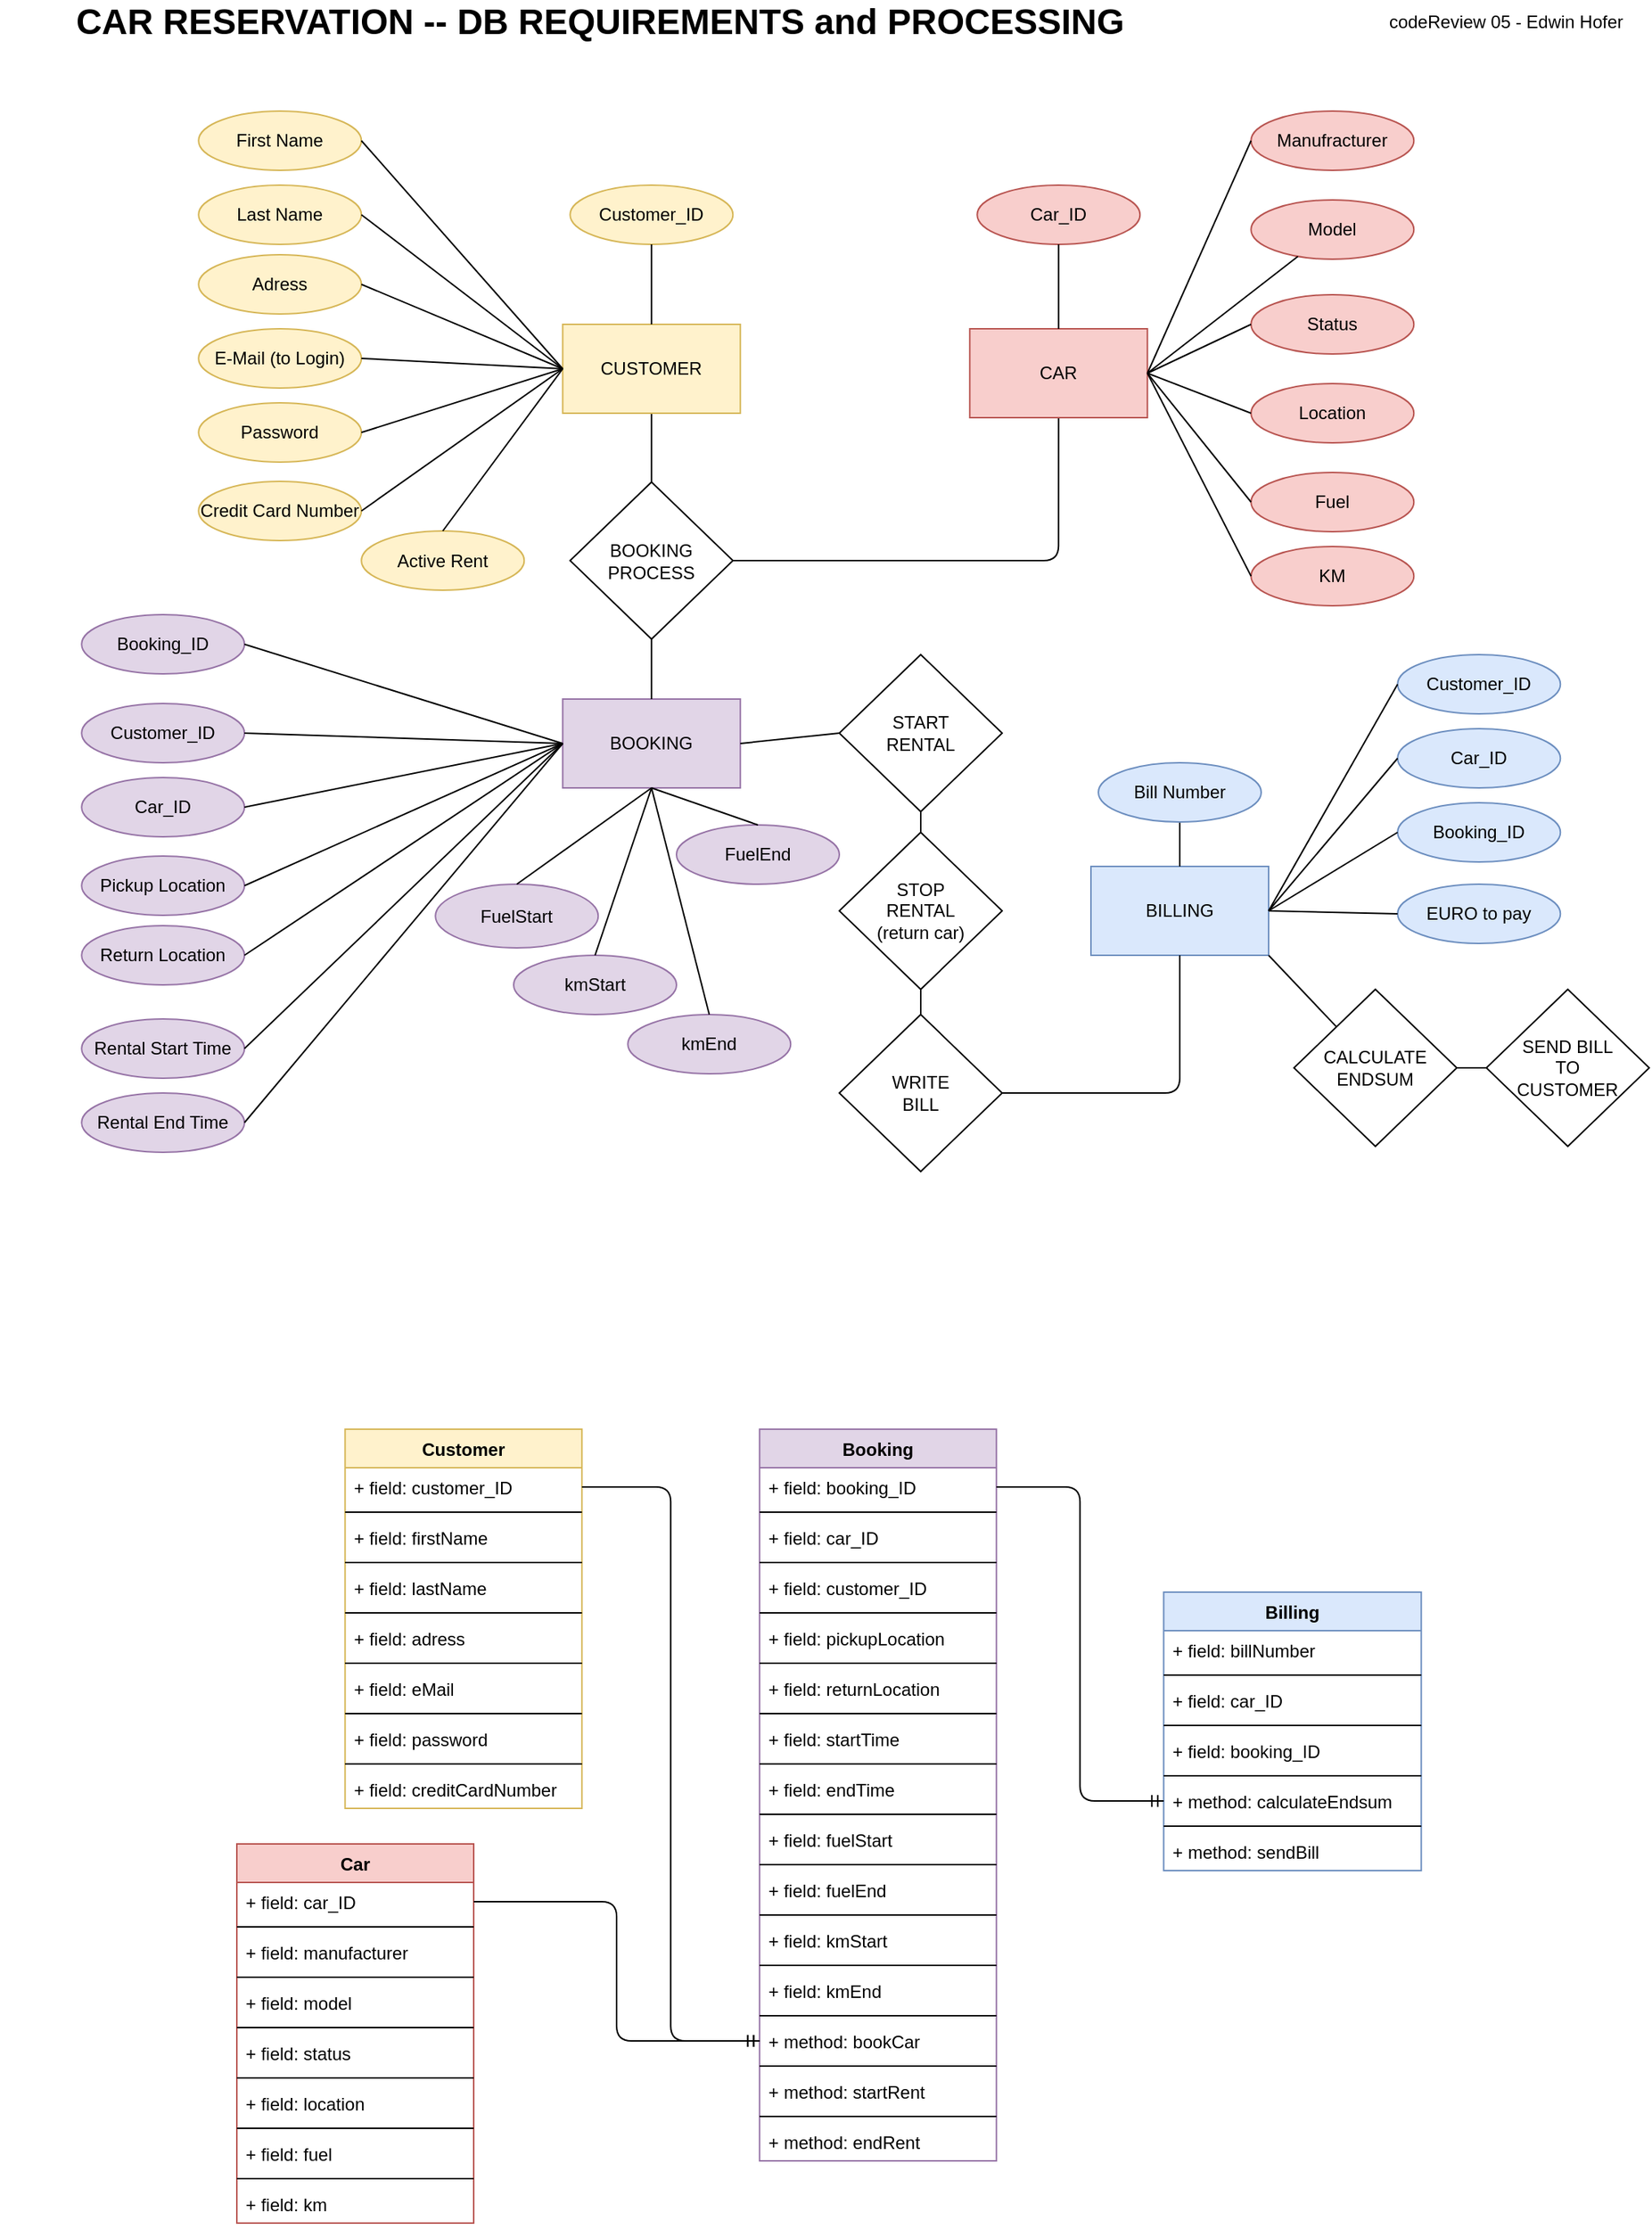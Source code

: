 <mxfile version="12.4.3" type="device" pages="1"><diagram id="C9Jj2U990J1LBmy5m3oC" name="Page-1"><mxGraphModel dx="1689" dy="1087" grid="1" gridSize="10" guides="1" tooltips="1" connect="1" arrows="1" fold="1" page="1" pageScale="1" pageWidth="1169" pageHeight="827" math="0" shadow="0"><root><mxCell id="0"/><mxCell id="1" parent="0"/><mxCell id="04GMqNH2Sz7fQU7hwFf--111" style="edgeStyle=orthogonalEdgeStyle;rounded=1;orthogonalLoop=1;jettySize=auto;html=1;exitX=0.5;exitY=1;exitDx=0;exitDy=0;entryX=0.5;entryY=0;entryDx=0;entryDy=0;endArrow=none;endFill=0;strokeColor=#000000;" edge="1" parent="1" source="04GMqNH2Sz7fQU7hwFf--1" target="04GMqNH2Sz7fQU7hwFf--109"><mxGeometry relative="1" as="geometry"/></mxCell><mxCell id="04GMqNH2Sz7fQU7hwFf--1" value="&lt;div&gt;CUSTOMER&lt;/div&gt;" style="rounded=0;whiteSpace=wrap;html=1;fillColor=#fff2cc;strokeColor=#d6b656;" vertex="1" parent="1"><mxGeometry x="380.14" y="244" width="120" height="60" as="geometry"/></mxCell><mxCell id="04GMqNH2Sz7fQU7hwFf--112" style="edgeStyle=orthogonalEdgeStyle;rounded=1;orthogonalLoop=1;jettySize=auto;html=1;exitX=0.5;exitY=1;exitDx=0;exitDy=0;entryX=1;entryY=0.5;entryDx=0;entryDy=0;endArrow=none;endFill=0;strokeColor=#000000;" edge="1" parent="1" source="04GMqNH2Sz7fQU7hwFf--2" target="04GMqNH2Sz7fQU7hwFf--109"><mxGeometry relative="1" as="geometry"/></mxCell><mxCell id="04GMqNH2Sz7fQU7hwFf--2" value="&lt;div&gt;CAR&lt;/div&gt;" style="rounded=0;whiteSpace=wrap;html=1;fillColor=#f8cecc;strokeColor=#b85450;" vertex="1" parent="1"><mxGeometry x="655.14" y="247" width="120" height="60" as="geometry"/></mxCell><mxCell id="04GMqNH2Sz7fQU7hwFf--3" value="Model" style="ellipse;whiteSpace=wrap;html=1;fillColor=#f8cecc;strokeColor=#b85450;" vertex="1" parent="1"><mxGeometry x="845.14" y="160" width="110" height="40" as="geometry"/></mxCell><mxCell id="04GMqNH2Sz7fQU7hwFf--7" value="" style="endArrow=none;html=1;strokeColor=#000000;exitX=1;exitY=0.5;exitDx=0;exitDy=0;" edge="1" parent="1" source="04GMqNH2Sz7fQU7hwFf--2" target="04GMqNH2Sz7fQU7hwFf--3"><mxGeometry width="50" height="50" relative="1" as="geometry"><mxPoint x="785.14" y="207" as="sourcePoint"/><mxPoint x="835.14" y="157" as="targetPoint"/></mxGeometry></mxCell><mxCell id="04GMqNH2Sz7fQU7hwFf--8" value="&lt;div&gt;Location&lt;/div&gt;" style="ellipse;whiteSpace=wrap;html=1;fillColor=#f8cecc;strokeColor=#b85450;" vertex="1" parent="1"><mxGeometry x="845.14" y="284" width="110" height="40" as="geometry"/></mxCell><mxCell id="04GMqNH2Sz7fQU7hwFf--9" value="&lt;div&gt;Manufracturer&lt;/div&gt;" style="ellipse;whiteSpace=wrap;html=1;fillColor=#f8cecc;strokeColor=#b85450;" vertex="1" parent="1"><mxGeometry x="845.14" y="100" width="110" height="40" as="geometry"/></mxCell><mxCell id="04GMqNH2Sz7fQU7hwFf--10" value="&lt;div&gt;Car_ID&lt;/div&gt;" style="ellipse;whiteSpace=wrap;html=1;fillColor=#f8cecc;strokeColor=#b85450;" vertex="1" parent="1"><mxGeometry x="660.14" y="150" width="110" height="40" as="geometry"/></mxCell><mxCell id="04GMqNH2Sz7fQU7hwFf--11" value="Status" style="ellipse;whiteSpace=wrap;html=1;fillColor=#f8cecc;strokeColor=#b85450;" vertex="1" parent="1"><mxGeometry x="845.14" y="224" width="110" height="40" as="geometry"/></mxCell><mxCell id="04GMqNH2Sz7fQU7hwFf--12" value="" style="endArrow=none;html=1;strokeColor=#000000;entryX=0.5;entryY=1;entryDx=0;entryDy=0;exitX=0.5;exitY=0;exitDx=0;exitDy=0;" edge="1" parent="1" source="04GMqNH2Sz7fQU7hwFf--2" target="04GMqNH2Sz7fQU7hwFf--10"><mxGeometry width="50" height="50" relative="1" as="geometry"><mxPoint x="705.14" y="247" as="sourcePoint"/><mxPoint x="755.14" y="197" as="targetPoint"/></mxGeometry></mxCell><mxCell id="04GMqNH2Sz7fQU7hwFf--14" value="" style="endArrow=none;html=1;strokeColor=#000000;entryX=0;entryY=0.5;entryDx=0;entryDy=0;exitX=1;exitY=0.5;exitDx=0;exitDy=0;" edge="1" parent="1" source="04GMqNH2Sz7fQU7hwFf--2" target="04GMqNH2Sz7fQU7hwFf--9"><mxGeometry width="50" height="50" relative="1" as="geometry"><mxPoint x="765.14" y="237" as="sourcePoint"/><mxPoint x="815.14" y="187" as="targetPoint"/></mxGeometry></mxCell><mxCell id="04GMqNH2Sz7fQU7hwFf--15" value="" style="endArrow=none;html=1;strokeColor=#000000;entryX=0;entryY=0.5;entryDx=0;entryDy=0;exitX=1;exitY=0.5;exitDx=0;exitDy=0;" edge="1" parent="1" source="04GMqNH2Sz7fQU7hwFf--2" target="04GMqNH2Sz7fQU7hwFf--11"><mxGeometry width="50" height="50" relative="1" as="geometry"><mxPoint x="745.14" y="417" as="sourcePoint"/><mxPoint x="795.14" y="367" as="targetPoint"/></mxGeometry></mxCell><mxCell id="04GMqNH2Sz7fQU7hwFf--16" value="" style="endArrow=none;html=1;strokeColor=#000000;entryX=0;entryY=0.5;entryDx=0;entryDy=0;exitX=1;exitY=0.5;exitDx=0;exitDy=0;" edge="1" parent="1" source="04GMqNH2Sz7fQU7hwFf--2" target="04GMqNH2Sz7fQU7hwFf--8"><mxGeometry width="50" height="50" relative="1" as="geometry"><mxPoint x="785.14" y="437" as="sourcePoint"/><mxPoint x="835.14" y="387" as="targetPoint"/></mxGeometry></mxCell><mxCell id="04GMqNH2Sz7fQU7hwFf--17" value="&lt;div&gt;Customer_ID&lt;/div&gt;" style="ellipse;whiteSpace=wrap;html=1;fillColor=#fff2cc;strokeColor=#d6b656;" vertex="1" parent="1"><mxGeometry x="385.14" y="150" width="110" height="40" as="geometry"/></mxCell><mxCell id="04GMqNH2Sz7fQU7hwFf--18" value="" style="endArrow=none;html=1;strokeColor=#000000;entryX=0.5;entryY=1;entryDx=0;entryDy=0;exitX=0.5;exitY=0;exitDx=0;exitDy=0;" edge="1" parent="1" source="04GMqNH2Sz7fQU7hwFf--1" target="04GMqNH2Sz7fQU7hwFf--17"><mxGeometry width="50" height="50" relative="1" as="geometry"><mxPoint x="265.14" y="220" as="sourcePoint"/><mxPoint x="315.14" y="170" as="targetPoint"/></mxGeometry></mxCell><mxCell id="04GMqNH2Sz7fQU7hwFf--19" value="&lt;div&gt;BOOKING&lt;/div&gt;" style="rounded=0;whiteSpace=wrap;html=1;fillColor=#e1d5e7;strokeColor=#9673a6;" vertex="1" parent="1"><mxGeometry x="380.14" y="497" width="120" height="60" as="geometry"/></mxCell><mxCell id="04GMqNH2Sz7fQU7hwFf--21" value="&lt;div&gt;BILLING&lt;/div&gt;" style="rounded=0;whiteSpace=wrap;html=1;fillColor=#dae8fc;strokeColor=#6c8ebf;" vertex="1" parent="1"><mxGeometry x="737" y="610" width="120" height="60" as="geometry"/></mxCell><mxCell id="04GMqNH2Sz7fQU7hwFf--22" value="&lt;div&gt;Booking_ID&lt;/div&gt;" style="ellipse;whiteSpace=wrap;html=1;fillColor=#e1d5e7;strokeColor=#9673a6;" vertex="1" parent="1"><mxGeometry x="55.14" y="440" width="110" height="40" as="geometry"/></mxCell><mxCell id="04GMqNH2Sz7fQU7hwFf--25" style="edgeStyle=orthogonalEdgeStyle;rounded=1;orthogonalLoop=1;jettySize=auto;html=1;exitX=0.5;exitY=1;exitDx=0;exitDy=0;entryX=0.5;entryY=0;entryDx=0;entryDy=0;endArrow=none;endFill=0;strokeColor=#000000;" edge="1" parent="1" source="04GMqNH2Sz7fQU7hwFf--24" target="04GMqNH2Sz7fQU7hwFf--21"><mxGeometry relative="1" as="geometry"/></mxCell><mxCell id="04GMqNH2Sz7fQU7hwFf--24" value="&lt;div&gt;Bill Number&lt;br&gt;&lt;/div&gt;" style="ellipse;whiteSpace=wrap;html=1;fillColor=#dae8fc;strokeColor=#6c8ebf;" vertex="1" parent="1"><mxGeometry x="742" y="540" width="110" height="40" as="geometry"/></mxCell><mxCell id="04GMqNH2Sz7fQU7hwFf--26" value="Last Name" style="ellipse;whiteSpace=wrap;html=1;fillColor=#fff2cc;strokeColor=#d6b656;" vertex="1" parent="1"><mxGeometry x="134.14" y="150" width="110" height="40" as="geometry"/></mxCell><mxCell id="04GMqNH2Sz7fQU7hwFf--27" value="&lt;div&gt;First Name&lt;/div&gt;" style="ellipse;whiteSpace=wrap;html=1;fillColor=#fff2cc;strokeColor=#d6b656;" vertex="1" parent="1"><mxGeometry x="134.14" y="100" width="110" height="40" as="geometry"/></mxCell><mxCell id="04GMqNH2Sz7fQU7hwFf--28" value="&lt;div&gt;Adress&lt;/div&gt;" style="ellipse;whiteSpace=wrap;html=1;fillColor=#fff2cc;strokeColor=#d6b656;" vertex="1" parent="1"><mxGeometry x="134.14" y="197" width="110" height="40" as="geometry"/></mxCell><mxCell id="04GMqNH2Sz7fQU7hwFf--30" value="Credit Card Number" style="ellipse;whiteSpace=wrap;html=1;fillColor=#fff2cc;strokeColor=#d6b656;" vertex="1" parent="1"><mxGeometry x="134.14" y="350" width="110" height="40" as="geometry"/></mxCell><mxCell id="04GMqNH2Sz7fQU7hwFf--31" value="&lt;div&gt;E-Mail (to Login)&lt;/div&gt;" style="ellipse;whiteSpace=wrap;html=1;fillColor=#fff2cc;strokeColor=#d6b656;" vertex="1" parent="1"><mxGeometry x="134.14" y="247" width="110" height="40" as="geometry"/></mxCell><mxCell id="04GMqNH2Sz7fQU7hwFf--32" value="Password" style="ellipse;whiteSpace=wrap;html=1;fillColor=#fff2cc;strokeColor=#d6b656;" vertex="1" parent="1"><mxGeometry x="134.14" y="297" width="110" height="40" as="geometry"/></mxCell><mxCell id="04GMqNH2Sz7fQU7hwFf--33" value="Customer_ID" style="ellipse;whiteSpace=wrap;html=1;fillColor=#e1d5e7;strokeColor=#9673a6;" vertex="1" parent="1"><mxGeometry x="55.14" y="500" width="110" height="40" as="geometry"/></mxCell><mxCell id="04GMqNH2Sz7fQU7hwFf--34" value="&lt;div&gt;Return Location&lt;/div&gt;" style="ellipse;whiteSpace=wrap;html=1;fillColor=#e1d5e7;strokeColor=#9673a6;" vertex="1" parent="1"><mxGeometry x="55.14" y="650" width="110" height="40" as="geometry"/></mxCell><mxCell id="04GMqNH2Sz7fQU7hwFf--38" value="" style="endArrow=none;html=1;strokeColor=#000000;entryX=1;entryY=0.5;entryDx=0;entryDy=0;exitX=0;exitY=0.5;exitDx=0;exitDy=0;" edge="1" parent="1" source="04GMqNH2Sz7fQU7hwFf--1" target="04GMqNH2Sz7fQU7hwFf--27"><mxGeometry width="50" height="50" relative="1" as="geometry"><mxPoint x="285.14" y="200" as="sourcePoint"/><mxPoint x="335.14" y="150" as="targetPoint"/></mxGeometry></mxCell><mxCell id="04GMqNH2Sz7fQU7hwFf--39" value="" style="endArrow=none;html=1;strokeColor=#000000;entryX=1;entryY=0.5;entryDx=0;entryDy=0;exitX=0;exitY=0.5;exitDx=0;exitDy=0;" edge="1" parent="1" source="04GMqNH2Sz7fQU7hwFf--1" target="04GMqNH2Sz7fQU7hwFf--26"><mxGeometry width="50" height="50" relative="1" as="geometry"><mxPoint x="395.14" y="348" as="sourcePoint"/><mxPoint x="295.14" y="244" as="targetPoint"/></mxGeometry></mxCell><mxCell id="04GMqNH2Sz7fQU7hwFf--40" value="" style="endArrow=none;html=1;strokeColor=#000000;entryX=0;entryY=0.5;entryDx=0;entryDy=0;exitX=1;exitY=0.5;exitDx=0;exitDy=0;" edge="1" parent="1" source="04GMqNH2Sz7fQU7hwFf--28" target="04GMqNH2Sz7fQU7hwFf--1"><mxGeometry width="50" height="50" relative="1" as="geometry"><mxPoint x="345.14" y="370" as="sourcePoint"/><mxPoint x="395.14" y="320" as="targetPoint"/></mxGeometry></mxCell><mxCell id="04GMqNH2Sz7fQU7hwFf--41" value="" style="endArrow=none;html=1;strokeColor=#000000;entryX=0;entryY=0.5;entryDx=0;entryDy=0;exitX=1;exitY=0.5;exitDx=0;exitDy=0;" edge="1" parent="1" source="04GMqNH2Sz7fQU7hwFf--31" target="04GMqNH2Sz7fQU7hwFf--1"><mxGeometry width="50" height="50" relative="1" as="geometry"><mxPoint x="165.14" y="580" as="sourcePoint"/><mxPoint x="215.14" y="530" as="targetPoint"/></mxGeometry></mxCell><mxCell id="04GMqNH2Sz7fQU7hwFf--42" value="" style="endArrow=none;html=1;strokeColor=#000000;exitX=1;exitY=0.5;exitDx=0;exitDy=0;entryX=0;entryY=0.5;entryDx=0;entryDy=0;" edge="1" parent="1" source="04GMqNH2Sz7fQU7hwFf--32" target="04GMqNH2Sz7fQU7hwFf--1"><mxGeometry width="50" height="50" relative="1" as="geometry"><mxPoint x="315.14" y="440" as="sourcePoint"/><mxPoint x="375.14" y="230" as="targetPoint"/></mxGeometry></mxCell><mxCell id="04GMqNH2Sz7fQU7hwFf--43" value="" style="endArrow=none;html=1;strokeColor=#000000;entryX=0;entryY=0.5;entryDx=0;entryDy=0;exitX=1;exitY=0.5;exitDx=0;exitDy=0;" edge="1" parent="1" source="04GMqNH2Sz7fQU7hwFf--30" target="04GMqNH2Sz7fQU7hwFf--1"><mxGeometry width="50" height="50" relative="1" as="geometry"><mxPoint x="325.14" y="400" as="sourcePoint"/><mxPoint x="375.14" y="350" as="targetPoint"/></mxGeometry></mxCell><mxCell id="04GMqNH2Sz7fQU7hwFf--45" value="Car_ID" style="ellipse;whiteSpace=wrap;html=1;fillColor=#e1d5e7;strokeColor=#9673a6;" vertex="1" parent="1"><mxGeometry x="55.14" y="550" width="110" height="40" as="geometry"/></mxCell><mxCell id="04GMqNH2Sz7fQU7hwFf--46" value="&lt;div&gt;Pickup Location&lt;/div&gt;" style="ellipse;whiteSpace=wrap;html=1;fillColor=#e1d5e7;strokeColor=#9673a6;" vertex="1" parent="1"><mxGeometry x="55.14" y="603" width="110" height="40" as="geometry"/></mxCell><mxCell id="04GMqNH2Sz7fQU7hwFf--47" value="Fuel" style="ellipse;whiteSpace=wrap;html=1;fillColor=#f8cecc;strokeColor=#b85450;" vertex="1" parent="1"><mxGeometry x="845.14" y="344" width="110" height="40" as="geometry"/></mxCell><mxCell id="04GMqNH2Sz7fQU7hwFf--48" value="" style="endArrow=none;html=1;strokeColor=#000000;entryX=0;entryY=0.5;entryDx=0;entryDy=0;exitX=1;exitY=0.5;exitDx=0;exitDy=0;" edge="1" parent="1" source="04GMqNH2Sz7fQU7hwFf--33" target="04GMqNH2Sz7fQU7hwFf--19"><mxGeometry width="50" height="50" relative="1" as="geometry"><mxPoint x="330.14" y="625" as="sourcePoint"/><mxPoint x="380.14" y="575" as="targetPoint"/></mxGeometry></mxCell><mxCell id="04GMqNH2Sz7fQU7hwFf--49" value="" style="endArrow=none;html=1;strokeColor=#000000;entryX=0;entryY=0.5;entryDx=0;entryDy=0;exitX=1;exitY=0.5;exitDx=0;exitDy=0;" edge="1" parent="1" source="04GMqNH2Sz7fQU7hwFf--45" target="04GMqNH2Sz7fQU7hwFf--19"><mxGeometry width="50" height="50" relative="1" as="geometry"><mxPoint x="320.14" y="765" as="sourcePoint"/><mxPoint x="370.14" y="715" as="targetPoint"/></mxGeometry></mxCell><mxCell id="04GMqNH2Sz7fQU7hwFf--50" value="" style="endArrow=none;html=1;strokeColor=#000000;entryX=0;entryY=0.5;entryDx=0;entryDy=0;exitX=1;exitY=0.5;exitDx=0;exitDy=0;" edge="1" parent="1" source="04GMqNH2Sz7fQU7hwFf--46" target="04GMqNH2Sz7fQU7hwFf--19"><mxGeometry width="50" height="50" relative="1" as="geometry"><mxPoint x="320.14" y="765" as="sourcePoint"/><mxPoint x="370.14" y="715" as="targetPoint"/></mxGeometry></mxCell><mxCell id="04GMqNH2Sz7fQU7hwFf--51" value="" style="endArrow=none;html=1;strokeColor=#000000;entryX=0;entryY=0.5;entryDx=0;entryDy=0;exitX=1;exitY=0.5;exitDx=0;exitDy=0;" edge="1" parent="1" source="04GMqNH2Sz7fQU7hwFf--34" target="04GMqNH2Sz7fQU7hwFf--19"><mxGeometry width="50" height="50" relative="1" as="geometry"><mxPoint x="320.14" y="765" as="sourcePoint"/><mxPoint x="370.14" y="715" as="targetPoint"/></mxGeometry></mxCell><mxCell id="04GMqNH2Sz7fQU7hwFf--52" value="&lt;div&gt;KM&lt;br&gt;&lt;/div&gt;" style="ellipse;whiteSpace=wrap;html=1;fillColor=#f8cecc;strokeColor=#b85450;" vertex="1" parent="1"><mxGeometry x="845.14" y="394" width="110" height="40" as="geometry"/></mxCell><mxCell id="04GMqNH2Sz7fQU7hwFf--53" value="Customer_ID" style="ellipse;whiteSpace=wrap;html=1;fillColor=#dae8fc;strokeColor=#6c8ebf;" vertex="1" parent="1"><mxGeometry x="944.14" y="467" width="110" height="40" as="geometry"/></mxCell><mxCell id="04GMqNH2Sz7fQU7hwFf--54" value="Car_ID" style="ellipse;whiteSpace=wrap;html=1;fillColor=#dae8fc;strokeColor=#6c8ebf;" vertex="1" parent="1"><mxGeometry x="944.14" y="517" width="110" height="40" as="geometry"/></mxCell><mxCell id="04GMqNH2Sz7fQU7hwFf--55" value="" style="endArrow=none;html=1;strokeColor=#000000;entryX=0;entryY=0.5;entryDx=0;entryDy=0;exitX=1;exitY=0.5;exitDx=0;exitDy=0;" edge="1" parent="1" source="04GMqNH2Sz7fQU7hwFf--2" target="04GMqNH2Sz7fQU7hwFf--47"><mxGeometry width="50" height="50" relative="1" as="geometry"><mxPoint x="785.14" y="287" as="sourcePoint"/><mxPoint x="1014.14" y="287" as="targetPoint"/></mxGeometry></mxCell><mxCell id="04GMqNH2Sz7fQU7hwFf--56" value="" style="endArrow=none;html=1;strokeColor=#000000;entryX=0;entryY=0.5;entryDx=0;entryDy=0;exitX=1;exitY=0.5;exitDx=0;exitDy=0;" edge="1" parent="1" source="04GMqNH2Sz7fQU7hwFf--2" target="04GMqNH2Sz7fQU7hwFf--52"><mxGeometry width="50" height="50" relative="1" as="geometry"><mxPoint x="785.14" y="287" as="sourcePoint"/><mxPoint x="1014.14" y="347" as="targetPoint"/></mxGeometry></mxCell><mxCell id="04GMqNH2Sz7fQU7hwFf--57" value="&lt;div&gt;Booking_ID&lt;/div&gt;" style="ellipse;whiteSpace=wrap;html=1;fillColor=#dae8fc;strokeColor=#6c8ebf;" vertex="1" parent="1"><mxGeometry x="944.14" y="567" width="110" height="40" as="geometry"/></mxCell><mxCell id="04GMqNH2Sz7fQU7hwFf--59" value="Car" style="swimlane;fontStyle=1;align=center;verticalAlign=top;childLayout=stackLayout;horizontal=1;startSize=26;horizontalStack=0;resizeParent=1;resizeParentMax=0;resizeLast=0;collapsible=1;marginBottom=0;fillColor=#f8cecc;strokeColor=#b85450;" vertex="1" parent="1"><mxGeometry x="160" y="1270" width="160" height="256" as="geometry"/></mxCell><mxCell id="04GMqNH2Sz7fQU7hwFf--145" value="+ field: car_ID" style="text;strokeColor=none;fillColor=none;align=left;verticalAlign=top;spacingLeft=4;spacingRight=4;overflow=hidden;rotatable=0;points=[[0,0.5],[1,0.5]];portConstraint=eastwest;" vertex="1" parent="04GMqNH2Sz7fQU7hwFf--59"><mxGeometry y="26" width="160" height="26" as="geometry"/></mxCell><mxCell id="04GMqNH2Sz7fQU7hwFf--146" value="" style="line;strokeWidth=1;fillColor=none;align=left;verticalAlign=middle;spacingTop=-1;spacingLeft=3;spacingRight=3;rotatable=0;labelPosition=right;points=[];portConstraint=eastwest;" vertex="1" parent="04GMqNH2Sz7fQU7hwFf--59"><mxGeometry y="52" width="160" height="8" as="geometry"/></mxCell><mxCell id="04GMqNH2Sz7fQU7hwFf--60" value="+ field: manufacturer" style="text;strokeColor=none;fillColor=none;align=left;verticalAlign=top;spacingLeft=4;spacingRight=4;overflow=hidden;rotatable=0;points=[[0,0.5],[1,0.5]];portConstraint=eastwest;" vertex="1" parent="04GMqNH2Sz7fQU7hwFf--59"><mxGeometry y="60" width="160" height="26" as="geometry"/></mxCell><mxCell id="04GMqNH2Sz7fQU7hwFf--93" value="" style="line;strokeWidth=1;fillColor=none;align=left;verticalAlign=middle;spacingTop=-1;spacingLeft=3;spacingRight=3;rotatable=0;labelPosition=right;points=[];portConstraint=eastwest;" vertex="1" parent="04GMqNH2Sz7fQU7hwFf--59"><mxGeometry y="86" width="160" height="8" as="geometry"/></mxCell><mxCell id="04GMqNH2Sz7fQU7hwFf--62" value="+ field: model" style="text;strokeColor=none;fillColor=none;align=left;verticalAlign=top;spacingLeft=4;spacingRight=4;overflow=hidden;rotatable=0;points=[[0,0.5],[1,0.5]];portConstraint=eastwest;" vertex="1" parent="04GMqNH2Sz7fQU7hwFf--59"><mxGeometry y="94" width="160" height="26" as="geometry"/></mxCell><mxCell id="04GMqNH2Sz7fQU7hwFf--94" value="" style="line;strokeWidth=1;fillColor=none;align=left;verticalAlign=middle;spacingTop=-1;spacingLeft=3;spacingRight=3;rotatable=0;labelPosition=right;points=[];portConstraint=eastwest;" vertex="1" parent="04GMqNH2Sz7fQU7hwFf--59"><mxGeometry y="120" width="160" height="8" as="geometry"/></mxCell><mxCell id="04GMqNH2Sz7fQU7hwFf--67" value="+ field: status" style="text;strokeColor=none;fillColor=none;align=left;verticalAlign=top;spacingLeft=4;spacingRight=4;overflow=hidden;rotatable=0;points=[[0,0.5],[1,0.5]];portConstraint=eastwest;" vertex="1" parent="04GMqNH2Sz7fQU7hwFf--59"><mxGeometry y="128" width="160" height="26" as="geometry"/></mxCell><mxCell id="04GMqNH2Sz7fQU7hwFf--95" value="" style="line;strokeWidth=1;fillColor=none;align=left;verticalAlign=middle;spacingTop=-1;spacingLeft=3;spacingRight=3;rotatable=0;labelPosition=right;points=[];portConstraint=eastwest;" vertex="1" parent="04GMqNH2Sz7fQU7hwFf--59"><mxGeometry y="154" width="160" height="8" as="geometry"/></mxCell><mxCell id="04GMqNH2Sz7fQU7hwFf--68" value="+ field: location" style="text;strokeColor=none;fillColor=none;align=left;verticalAlign=top;spacingLeft=4;spacingRight=4;overflow=hidden;rotatable=0;points=[[0,0.5],[1,0.5]];portConstraint=eastwest;" vertex="1" parent="04GMqNH2Sz7fQU7hwFf--59"><mxGeometry y="162" width="160" height="26" as="geometry"/></mxCell><mxCell id="04GMqNH2Sz7fQU7hwFf--96" value="" style="line;strokeWidth=1;fillColor=none;align=left;verticalAlign=middle;spacingTop=-1;spacingLeft=3;spacingRight=3;rotatable=0;labelPosition=right;points=[];portConstraint=eastwest;" vertex="1" parent="04GMqNH2Sz7fQU7hwFf--59"><mxGeometry y="188" width="160" height="8" as="geometry"/></mxCell><mxCell id="04GMqNH2Sz7fQU7hwFf--72" value="+ field: fuel" style="text;strokeColor=none;fillColor=none;align=left;verticalAlign=top;spacingLeft=4;spacingRight=4;overflow=hidden;rotatable=0;points=[[0,0.5],[1,0.5]];portConstraint=eastwest;" vertex="1" parent="04GMqNH2Sz7fQU7hwFf--59"><mxGeometry y="196" width="160" height="26" as="geometry"/></mxCell><mxCell id="04GMqNH2Sz7fQU7hwFf--97" value="" style="line;strokeWidth=1;fillColor=none;align=left;verticalAlign=middle;spacingTop=-1;spacingLeft=3;spacingRight=3;rotatable=0;labelPosition=right;points=[];portConstraint=eastwest;" vertex="1" parent="04GMqNH2Sz7fQU7hwFf--59"><mxGeometry y="222" width="160" height="8" as="geometry"/></mxCell><mxCell id="04GMqNH2Sz7fQU7hwFf--74" value="+ field: km" style="text;strokeColor=none;fillColor=none;align=left;verticalAlign=top;spacingLeft=4;spacingRight=4;overflow=hidden;rotatable=0;points=[[0,0.5],[1,0.5]];portConstraint=eastwest;" vertex="1" parent="04GMqNH2Sz7fQU7hwFf--59"><mxGeometry y="230" width="160" height="26" as="geometry"/></mxCell><mxCell id="04GMqNH2Sz7fQU7hwFf--75" value="" style="endArrow=none;html=1;strokeColor=#000000;entryX=1;entryY=0.5;entryDx=0;entryDy=0;exitX=0;exitY=0.5;exitDx=0;exitDy=0;" edge="1" parent="1" source="04GMqNH2Sz7fQU7hwFf--53" target="04GMqNH2Sz7fQU7hwFf--21"><mxGeometry width="50" height="50" relative="1" as="geometry"><mxPoint x="687" y="590" as="sourcePoint"/><mxPoint x="737" y="670" as="targetPoint"/></mxGeometry></mxCell><mxCell id="04GMqNH2Sz7fQU7hwFf--76" value="" style="endArrow=none;html=1;strokeColor=#000000;entryX=1;entryY=0.5;entryDx=0;entryDy=0;exitX=0;exitY=0.5;exitDx=0;exitDy=0;" edge="1" parent="1" source="04GMqNH2Sz7fQU7hwFf--54" target="04GMqNH2Sz7fQU7hwFf--21"><mxGeometry width="50" height="50" relative="1" as="geometry"><mxPoint x="687" y="580" as="sourcePoint"/><mxPoint x="747" y="650" as="targetPoint"/></mxGeometry></mxCell><mxCell id="04GMqNH2Sz7fQU7hwFf--77" value="" style="endArrow=none;html=1;strokeColor=#000000;entryX=1;entryY=0.5;entryDx=0;entryDy=0;exitX=0;exitY=0.5;exitDx=0;exitDy=0;" edge="1" parent="1" source="04GMqNH2Sz7fQU7hwFf--57" target="04GMqNH2Sz7fQU7hwFf--21"><mxGeometry width="50" height="50" relative="1" as="geometry"><mxPoint x="687" y="630.0" as="sourcePoint"/><mxPoint x="747" y="650" as="targetPoint"/></mxGeometry></mxCell><mxCell id="04GMqNH2Sz7fQU7hwFf--78" value="Customer" style="swimlane;fontStyle=1;align=center;verticalAlign=top;childLayout=stackLayout;horizontal=1;startSize=26;horizontalStack=0;resizeParent=1;resizeParentMax=0;resizeLast=0;collapsible=1;marginBottom=0;fillColor=#fff2cc;strokeColor=#d6b656;" vertex="1" parent="1"><mxGeometry x="233.14" y="990" width="160" height="256" as="geometry"/></mxCell><mxCell id="04GMqNH2Sz7fQU7hwFf--142" value="+ field: customer_ID" style="text;strokeColor=none;fillColor=none;align=left;verticalAlign=top;spacingLeft=4;spacingRight=4;overflow=hidden;rotatable=0;points=[[0,0.5],[1,0.5]];portConstraint=eastwest;" vertex="1" parent="04GMqNH2Sz7fQU7hwFf--78"><mxGeometry y="26" width="160" height="26" as="geometry"/></mxCell><mxCell id="04GMqNH2Sz7fQU7hwFf--143" value="" style="line;strokeWidth=1;fillColor=none;align=left;verticalAlign=middle;spacingTop=-1;spacingLeft=3;spacingRight=3;rotatable=0;labelPosition=right;points=[];portConstraint=eastwest;" vertex="1" parent="04GMqNH2Sz7fQU7hwFf--78"><mxGeometry y="52" width="160" height="8" as="geometry"/></mxCell><mxCell id="04GMqNH2Sz7fQU7hwFf--79" value="+ field: firstName" style="text;strokeColor=none;fillColor=none;align=left;verticalAlign=top;spacingLeft=4;spacingRight=4;overflow=hidden;rotatable=0;points=[[0,0.5],[1,0.5]];portConstraint=eastwest;" vertex="1" parent="04GMqNH2Sz7fQU7hwFf--78"><mxGeometry y="60" width="160" height="26" as="geometry"/></mxCell><mxCell id="04GMqNH2Sz7fQU7hwFf--132" value="" style="line;strokeWidth=1;fillColor=none;align=left;verticalAlign=middle;spacingTop=-1;spacingLeft=3;spacingRight=3;rotatable=0;labelPosition=right;points=[];portConstraint=eastwest;" vertex="1" parent="04GMqNH2Sz7fQU7hwFf--78"><mxGeometry y="86" width="160" height="8" as="geometry"/></mxCell><mxCell id="04GMqNH2Sz7fQU7hwFf--80" value="+ field: lastName" style="text;strokeColor=none;fillColor=none;align=left;verticalAlign=top;spacingLeft=4;spacingRight=4;overflow=hidden;rotatable=0;points=[[0,0.5],[1,0.5]];portConstraint=eastwest;" vertex="1" parent="04GMqNH2Sz7fQU7hwFf--78"><mxGeometry y="94" width="160" height="26" as="geometry"/></mxCell><mxCell id="04GMqNH2Sz7fQU7hwFf--133" value="" style="line;strokeWidth=1;fillColor=none;align=left;verticalAlign=middle;spacingTop=-1;spacingLeft=3;spacingRight=3;rotatable=0;labelPosition=right;points=[];portConstraint=eastwest;" vertex="1" parent="04GMqNH2Sz7fQU7hwFf--78"><mxGeometry y="120" width="160" height="8" as="geometry"/></mxCell><mxCell id="04GMqNH2Sz7fQU7hwFf--81" value="+ field: adress" style="text;strokeColor=none;fillColor=none;align=left;verticalAlign=top;spacingLeft=4;spacingRight=4;overflow=hidden;rotatable=0;points=[[0,0.5],[1,0.5]];portConstraint=eastwest;" vertex="1" parent="04GMqNH2Sz7fQU7hwFf--78"><mxGeometry y="128" width="160" height="26" as="geometry"/></mxCell><mxCell id="04GMqNH2Sz7fQU7hwFf--134" value="" style="line;strokeWidth=1;fillColor=none;align=left;verticalAlign=middle;spacingTop=-1;spacingLeft=3;spacingRight=3;rotatable=0;labelPosition=right;points=[];portConstraint=eastwest;" vertex="1" parent="04GMqNH2Sz7fQU7hwFf--78"><mxGeometry y="154" width="160" height="8" as="geometry"/></mxCell><mxCell id="04GMqNH2Sz7fQU7hwFf--82" value="+ field: eMail" style="text;strokeColor=none;fillColor=none;align=left;verticalAlign=top;spacingLeft=4;spacingRight=4;overflow=hidden;rotatable=0;points=[[0,0.5],[1,0.5]];portConstraint=eastwest;" vertex="1" parent="04GMqNH2Sz7fQU7hwFf--78"><mxGeometry y="162" width="160" height="26" as="geometry"/></mxCell><mxCell id="04GMqNH2Sz7fQU7hwFf--136" value="" style="line;strokeWidth=1;fillColor=none;align=left;verticalAlign=middle;spacingTop=-1;spacingLeft=3;spacingRight=3;rotatable=0;labelPosition=right;points=[];portConstraint=eastwest;" vertex="1" parent="04GMqNH2Sz7fQU7hwFf--78"><mxGeometry y="188" width="160" height="8" as="geometry"/></mxCell><mxCell id="04GMqNH2Sz7fQU7hwFf--83" value="+ field: password" style="text;strokeColor=none;fillColor=none;align=left;verticalAlign=top;spacingLeft=4;spacingRight=4;overflow=hidden;rotatable=0;points=[[0,0.5],[1,0.5]];portConstraint=eastwest;" vertex="1" parent="04GMqNH2Sz7fQU7hwFf--78"><mxGeometry y="196" width="160" height="26" as="geometry"/></mxCell><mxCell id="04GMqNH2Sz7fQU7hwFf--137" value="" style="line;strokeWidth=1;fillColor=none;align=left;verticalAlign=middle;spacingTop=-1;spacingLeft=3;spacingRight=3;rotatable=0;labelPosition=right;points=[];portConstraint=eastwest;" vertex="1" parent="04GMqNH2Sz7fQU7hwFf--78"><mxGeometry y="222" width="160" height="8" as="geometry"/></mxCell><mxCell id="04GMqNH2Sz7fQU7hwFf--84" value="+ field: creditCardNumber" style="text;strokeColor=none;fillColor=none;align=left;verticalAlign=top;spacingLeft=4;spacingRight=4;overflow=hidden;rotatable=0;points=[[0,0.5],[1,0.5]];portConstraint=eastwest;" vertex="1" parent="04GMqNH2Sz7fQU7hwFf--78"><mxGeometry y="230" width="160" height="26" as="geometry"/></mxCell><mxCell id="04GMqNH2Sz7fQU7hwFf--85" value="Billing" style="swimlane;fontStyle=1;align=center;verticalAlign=top;childLayout=stackLayout;horizontal=1;startSize=26;horizontalStack=0;resizeParent=1;resizeParentMax=0;resizeLast=0;collapsible=1;marginBottom=0;fillColor=#dae8fc;strokeColor=#6c8ebf;" vertex="1" parent="1"><mxGeometry x="786.14" y="1100" width="174" height="188" as="geometry"/></mxCell><mxCell id="04GMqNH2Sz7fQU7hwFf--86" value="+ field: billNumber" style="text;strokeColor=none;fillColor=none;align=left;verticalAlign=top;spacingLeft=4;spacingRight=4;overflow=hidden;rotatable=0;points=[[0,0.5],[1,0.5]];portConstraint=eastwest;" vertex="1" parent="04GMqNH2Sz7fQU7hwFf--85"><mxGeometry y="26" width="174" height="26" as="geometry"/></mxCell><mxCell id="04GMqNH2Sz7fQU7hwFf--61" value="" style="line;strokeWidth=1;fillColor=none;align=left;verticalAlign=middle;spacingTop=-1;spacingLeft=3;spacingRight=3;rotatable=0;labelPosition=right;points=[];portConstraint=eastwest;" vertex="1" parent="04GMqNH2Sz7fQU7hwFf--85"><mxGeometry y="52" width="174" height="8" as="geometry"/></mxCell><mxCell id="04GMqNH2Sz7fQU7hwFf--87" value="+ field: car_ID" style="text;strokeColor=none;fillColor=none;align=left;verticalAlign=top;spacingLeft=4;spacingRight=4;overflow=hidden;rotatable=0;points=[[0,0.5],[1,0.5]];portConstraint=eastwest;" vertex="1" parent="04GMqNH2Sz7fQU7hwFf--85"><mxGeometry y="60" width="174" height="26" as="geometry"/></mxCell><mxCell id="04GMqNH2Sz7fQU7hwFf--92" value="" style="line;strokeWidth=1;fillColor=none;align=left;verticalAlign=middle;spacingTop=-1;spacingLeft=3;spacingRight=3;rotatable=0;labelPosition=right;points=[];portConstraint=eastwest;" vertex="1" parent="04GMqNH2Sz7fQU7hwFf--85"><mxGeometry y="86" width="174" height="8" as="geometry"/></mxCell><mxCell id="04GMqNH2Sz7fQU7hwFf--88" value="+ field: booking_ID" style="text;strokeColor=none;fillColor=none;align=left;verticalAlign=top;spacingLeft=4;spacingRight=4;overflow=hidden;rotatable=0;points=[[0,0.5],[1,0.5]];portConstraint=eastwest;" vertex="1" parent="04GMqNH2Sz7fQU7hwFf--85"><mxGeometry y="94" width="174" height="26" as="geometry"/></mxCell><mxCell id="04GMqNH2Sz7fQU7hwFf--169" value="" style="line;strokeWidth=1;fillColor=none;align=left;verticalAlign=middle;spacingTop=-1;spacingLeft=3;spacingRight=3;rotatable=0;labelPosition=right;points=[];portConstraint=eastwest;" vertex="1" parent="04GMqNH2Sz7fQU7hwFf--85"><mxGeometry y="120" width="174" height="8" as="geometry"/></mxCell><mxCell id="04GMqNH2Sz7fQU7hwFf--168" value="+ method: calculateEndsum" style="text;strokeColor=none;fillColor=none;align=left;verticalAlign=top;spacingLeft=4;spacingRight=4;overflow=hidden;rotatable=0;points=[[0,0.5],[1,0.5]];portConstraint=eastwest;" vertex="1" parent="04GMqNH2Sz7fQU7hwFf--85"><mxGeometry y="128" width="174" height="26" as="geometry"/></mxCell><mxCell id="04GMqNH2Sz7fQU7hwFf--171" value="" style="line;strokeWidth=1;fillColor=none;align=left;verticalAlign=middle;spacingTop=-1;spacingLeft=3;spacingRight=3;rotatable=0;labelPosition=right;points=[];portConstraint=eastwest;" vertex="1" parent="04GMqNH2Sz7fQU7hwFf--85"><mxGeometry y="154" width="174" height="8" as="geometry"/></mxCell><mxCell id="04GMqNH2Sz7fQU7hwFf--170" value="+ method: sendBill" style="text;strokeColor=none;fillColor=none;align=left;verticalAlign=top;spacingLeft=4;spacingRight=4;overflow=hidden;rotatable=0;points=[[0,0.5],[1,0.5]];portConstraint=eastwest;" vertex="1" parent="04GMqNH2Sz7fQU7hwFf--85"><mxGeometry y="162" width="174" height="26" as="geometry"/></mxCell><mxCell id="04GMqNH2Sz7fQU7hwFf--99" value="Booking" style="swimlane;fontStyle=1;align=center;verticalAlign=top;childLayout=stackLayout;horizontal=1;startSize=26;horizontalStack=0;resizeParent=1;resizeParentMax=0;resizeLast=0;collapsible=1;marginBottom=0;fillColor=#e1d5e7;strokeColor=#9673a6;" vertex="1" parent="1"><mxGeometry x="513.14" y="990" width="160" height="494" as="geometry"/></mxCell><mxCell id="04GMqNH2Sz7fQU7hwFf--100" value="+ field: booking_ID" style="text;strokeColor=none;fillColor=none;align=left;verticalAlign=top;spacingLeft=4;spacingRight=4;overflow=hidden;rotatable=0;points=[[0,0.5],[1,0.5]];portConstraint=eastwest;" vertex="1" parent="04GMqNH2Sz7fQU7hwFf--99"><mxGeometry y="26" width="160" height="26" as="geometry"/></mxCell><mxCell id="04GMqNH2Sz7fQU7hwFf--101" value="" style="line;strokeWidth=1;fillColor=none;align=left;verticalAlign=middle;spacingTop=-1;spacingLeft=3;spacingRight=3;rotatable=0;labelPosition=right;points=[];portConstraint=eastwest;" vertex="1" parent="04GMqNH2Sz7fQU7hwFf--99"><mxGeometry y="52" width="160" height="8" as="geometry"/></mxCell><mxCell id="04GMqNH2Sz7fQU7hwFf--102" value="+ field: car_ID" style="text;strokeColor=none;fillColor=none;align=left;verticalAlign=top;spacingLeft=4;spacingRight=4;overflow=hidden;rotatable=0;points=[[0,0.5],[1,0.5]];portConstraint=eastwest;" vertex="1" parent="04GMqNH2Sz7fQU7hwFf--99"><mxGeometry y="60" width="160" height="26" as="geometry"/></mxCell><mxCell id="04GMqNH2Sz7fQU7hwFf--177" value="" style="line;strokeWidth=1;fillColor=none;align=left;verticalAlign=middle;spacingTop=-1;spacingLeft=3;spacingRight=3;rotatable=0;labelPosition=right;points=[];portConstraint=eastwest;" vertex="1" parent="04GMqNH2Sz7fQU7hwFf--99"><mxGeometry y="86" width="160" height="8" as="geometry"/></mxCell><mxCell id="04GMqNH2Sz7fQU7hwFf--176" value="+ field: customer_ID" style="text;strokeColor=none;fillColor=none;align=left;verticalAlign=top;spacingLeft=4;spacingRight=4;overflow=hidden;rotatable=0;points=[[0,0.5],[1,0.5]];portConstraint=eastwest;" vertex="1" parent="04GMqNH2Sz7fQU7hwFf--99"><mxGeometry y="94" width="160" height="26" as="geometry"/></mxCell><mxCell id="04GMqNH2Sz7fQU7hwFf--103" value="" style="line;strokeWidth=1;fillColor=none;align=left;verticalAlign=middle;spacingTop=-1;spacingLeft=3;spacingRight=3;rotatable=0;labelPosition=right;points=[];portConstraint=eastwest;" vertex="1" parent="04GMqNH2Sz7fQU7hwFf--99"><mxGeometry y="120" width="160" height="8" as="geometry"/></mxCell><mxCell id="04GMqNH2Sz7fQU7hwFf--104" value="+ field: pickupLocation" style="text;strokeColor=none;fillColor=none;align=left;verticalAlign=top;spacingLeft=4;spacingRight=4;overflow=hidden;rotatable=0;points=[[0,0.5],[1,0.5]];portConstraint=eastwest;" vertex="1" parent="04GMqNH2Sz7fQU7hwFf--99"><mxGeometry y="128" width="160" height="26" as="geometry"/></mxCell><mxCell id="04GMqNH2Sz7fQU7hwFf--107" value="" style="line;strokeWidth=1;fillColor=none;align=left;verticalAlign=middle;spacingTop=-1;spacingLeft=3;spacingRight=3;rotatable=0;labelPosition=right;points=[];portConstraint=eastwest;" vertex="1" parent="04GMqNH2Sz7fQU7hwFf--99"><mxGeometry y="154" width="160" height="8" as="geometry"/></mxCell><mxCell id="04GMqNH2Sz7fQU7hwFf--106" value="+ field: returnLocation" style="text;strokeColor=none;fillColor=none;align=left;verticalAlign=top;spacingLeft=4;spacingRight=4;overflow=hidden;rotatable=0;points=[[0,0.5],[1,0.5]];portConstraint=eastwest;" vertex="1" parent="04GMqNH2Sz7fQU7hwFf--99"><mxGeometry y="162" width="160" height="26" as="geometry"/></mxCell><mxCell id="04GMqNH2Sz7fQU7hwFf--154" value="" style="line;strokeWidth=1;fillColor=none;align=left;verticalAlign=middle;spacingTop=-1;spacingLeft=3;spacingRight=3;rotatable=0;labelPosition=right;points=[];portConstraint=eastwest;" vertex="1" parent="04GMqNH2Sz7fQU7hwFf--99"><mxGeometry y="188" width="160" height="8" as="geometry"/></mxCell><mxCell id="04GMqNH2Sz7fQU7hwFf--152" value="+ field: startTime" style="text;strokeColor=none;fillColor=none;align=left;verticalAlign=top;spacingLeft=4;spacingRight=4;overflow=hidden;rotatable=0;points=[[0,0.5],[1,0.5]];portConstraint=eastwest;" vertex="1" parent="04GMqNH2Sz7fQU7hwFf--99"><mxGeometry y="196" width="160" height="26" as="geometry"/></mxCell><mxCell id="04GMqNH2Sz7fQU7hwFf--155" value="" style="line;strokeWidth=1;fillColor=none;align=left;verticalAlign=middle;spacingTop=-1;spacingLeft=3;spacingRight=3;rotatable=0;labelPosition=right;points=[];portConstraint=eastwest;" vertex="1" parent="04GMqNH2Sz7fQU7hwFf--99"><mxGeometry y="222" width="160" height="8" as="geometry"/></mxCell><mxCell id="04GMqNH2Sz7fQU7hwFf--153" value="+ field: endTime" style="text;strokeColor=none;fillColor=none;align=left;verticalAlign=top;spacingLeft=4;spacingRight=4;overflow=hidden;rotatable=0;points=[[0,0.5],[1,0.5]];portConstraint=eastwest;" vertex="1" parent="04GMqNH2Sz7fQU7hwFf--99"><mxGeometry y="230" width="160" height="26" as="geometry"/></mxCell><mxCell id="04GMqNH2Sz7fQU7hwFf--141" value="" style="line;strokeWidth=1;fillColor=none;align=left;verticalAlign=middle;spacingTop=-1;spacingLeft=3;spacingRight=3;rotatable=0;labelPosition=right;points=[];portConstraint=eastwest;" vertex="1" parent="04GMqNH2Sz7fQU7hwFf--99"><mxGeometry y="256" width="160" height="8" as="geometry"/></mxCell><mxCell id="04GMqNH2Sz7fQU7hwFf--164" value="+ field: fuelStart" style="text;strokeColor=none;fillColor=none;align=left;verticalAlign=top;spacingLeft=4;spacingRight=4;overflow=hidden;rotatable=0;points=[[0,0.5],[1,0.5]];portConstraint=eastwest;" vertex="1" parent="04GMqNH2Sz7fQU7hwFf--99"><mxGeometry y="264" width="160" height="26" as="geometry"/></mxCell><mxCell id="04GMqNH2Sz7fQU7hwFf--166" value="" style="line;strokeWidth=1;fillColor=none;align=left;verticalAlign=middle;spacingTop=-1;spacingLeft=3;spacingRight=3;rotatable=0;labelPosition=right;points=[];portConstraint=eastwest;" vertex="1" parent="04GMqNH2Sz7fQU7hwFf--99"><mxGeometry y="290" width="160" height="8" as="geometry"/></mxCell><mxCell id="04GMqNH2Sz7fQU7hwFf--165" value="+ field: fuelEnd" style="text;strokeColor=none;fillColor=none;align=left;verticalAlign=top;spacingLeft=4;spacingRight=4;overflow=hidden;rotatable=0;points=[[0,0.5],[1,0.5]];portConstraint=eastwest;" vertex="1" parent="04GMqNH2Sz7fQU7hwFf--99"><mxGeometry y="298" width="160" height="26" as="geometry"/></mxCell><mxCell id="04GMqNH2Sz7fQU7hwFf--167" value="" style="line;strokeWidth=1;fillColor=none;align=left;verticalAlign=middle;spacingTop=-1;spacingLeft=3;spacingRight=3;rotatable=0;labelPosition=right;points=[];portConstraint=eastwest;" vertex="1" parent="04GMqNH2Sz7fQU7hwFf--99"><mxGeometry y="324" width="160" height="8" as="geometry"/></mxCell><mxCell id="04GMqNH2Sz7fQU7hwFf--184" value="+ field: kmStart" style="text;strokeColor=none;fillColor=none;align=left;verticalAlign=top;spacingLeft=4;spacingRight=4;overflow=hidden;rotatable=0;points=[[0,0.5],[1,0.5]];portConstraint=eastwest;" vertex="1" parent="04GMqNH2Sz7fQU7hwFf--99"><mxGeometry y="332" width="160" height="26" as="geometry"/></mxCell><mxCell id="04GMqNH2Sz7fQU7hwFf--186" value="" style="line;strokeWidth=1;fillColor=none;align=left;verticalAlign=middle;spacingTop=-1;spacingLeft=3;spacingRight=3;rotatable=0;labelPosition=right;points=[];portConstraint=eastwest;" vertex="1" parent="04GMqNH2Sz7fQU7hwFf--99"><mxGeometry y="358" width="160" height="8" as="geometry"/></mxCell><mxCell id="04GMqNH2Sz7fQU7hwFf--185" value="+ field: kmEnd" style="text;strokeColor=none;fillColor=none;align=left;verticalAlign=top;spacingLeft=4;spacingRight=4;overflow=hidden;rotatable=0;points=[[0,0.5],[1,0.5]];portConstraint=eastwest;" vertex="1" parent="04GMqNH2Sz7fQU7hwFf--99"><mxGeometry y="366" width="160" height="26" as="geometry"/></mxCell><mxCell id="04GMqNH2Sz7fQU7hwFf--187" value="" style="line;strokeWidth=1;fillColor=none;align=left;verticalAlign=middle;spacingTop=-1;spacingLeft=3;spacingRight=3;rotatable=0;labelPosition=right;points=[];portConstraint=eastwest;" vertex="1" parent="04GMqNH2Sz7fQU7hwFf--99"><mxGeometry y="392" width="160" height="8" as="geometry"/></mxCell><mxCell id="04GMqNH2Sz7fQU7hwFf--140" value="+ method: bookCar" style="text;strokeColor=none;fillColor=none;align=left;verticalAlign=top;spacingLeft=4;spacingRight=4;overflow=hidden;rotatable=0;points=[[0,0.5],[1,0.5]];portConstraint=eastwest;" vertex="1" parent="04GMqNH2Sz7fQU7hwFf--99"><mxGeometry y="400" width="160" height="26" as="geometry"/></mxCell><mxCell id="04GMqNH2Sz7fQU7hwFf--182" value="" style="line;strokeWidth=1;fillColor=none;align=left;verticalAlign=middle;spacingTop=-1;spacingLeft=3;spacingRight=3;rotatable=0;labelPosition=right;points=[];portConstraint=eastwest;" vertex="1" parent="04GMqNH2Sz7fQU7hwFf--99"><mxGeometry y="426" width="160" height="8" as="geometry"/></mxCell><mxCell id="04GMqNH2Sz7fQU7hwFf--180" value="+ method: startRent" style="text;strokeColor=none;fillColor=none;align=left;verticalAlign=top;spacingLeft=4;spacingRight=4;overflow=hidden;rotatable=0;points=[[0,0.5],[1,0.5]];portConstraint=eastwest;" vertex="1" parent="04GMqNH2Sz7fQU7hwFf--99"><mxGeometry y="434" width="160" height="26" as="geometry"/></mxCell><mxCell id="04GMqNH2Sz7fQU7hwFf--183" value="" style="line;strokeWidth=1;fillColor=none;align=left;verticalAlign=middle;spacingTop=-1;spacingLeft=3;spacingRight=3;rotatable=0;labelPosition=right;points=[];portConstraint=eastwest;" vertex="1" parent="04GMqNH2Sz7fQU7hwFf--99"><mxGeometry y="460" width="160" height="8" as="geometry"/></mxCell><mxCell id="04GMqNH2Sz7fQU7hwFf--181" value="+ method: endRent" style="text;strokeColor=none;fillColor=none;align=left;verticalAlign=top;spacingLeft=4;spacingRight=4;overflow=hidden;rotatable=0;points=[[0,0.5],[1,0.5]];portConstraint=eastwest;" vertex="1" parent="04GMqNH2Sz7fQU7hwFf--99"><mxGeometry y="468" width="160" height="26" as="geometry"/></mxCell><mxCell id="04GMqNH2Sz7fQU7hwFf--117" style="edgeStyle=orthogonalEdgeStyle;rounded=1;orthogonalLoop=1;jettySize=auto;html=1;exitX=0.5;exitY=1;exitDx=0;exitDy=0;entryX=0.5;entryY=0;entryDx=0;entryDy=0;endArrow=none;endFill=0;strokeColor=#000000;" edge="1" parent="1" source="04GMqNH2Sz7fQU7hwFf--109" target="04GMqNH2Sz7fQU7hwFf--19"><mxGeometry relative="1" as="geometry"/></mxCell><mxCell id="04GMqNH2Sz7fQU7hwFf--109" value="&lt;div&gt;BOOKING&lt;/div&gt;&lt;div&gt;PROCESS&lt;/div&gt;" style="rhombus;whiteSpace=wrap;html=1;" vertex="1" parent="1"><mxGeometry x="385.14" y="350.5" width="110" height="106" as="geometry"/></mxCell><mxCell id="04GMqNH2Sz7fQU7hwFf--123" style="edgeStyle=orthogonalEdgeStyle;rounded=1;orthogonalLoop=1;jettySize=auto;html=1;exitX=1;exitY=0.5;exitDx=0;exitDy=0;entryX=0.5;entryY=1;entryDx=0;entryDy=0;endArrow=none;endFill=0;strokeColor=#000000;" edge="1" parent="1" source="04GMqNH2Sz7fQU7hwFf--110" target="04GMqNH2Sz7fQU7hwFf--21"><mxGeometry relative="1" as="geometry"/></mxCell><mxCell id="04GMqNH2Sz7fQU7hwFf--110" value="&lt;div&gt;WRITE&lt;/div&gt;&lt;div&gt;BILL&lt;br&gt;&lt;/div&gt;" style="rhombus;whiteSpace=wrap;html=1;" vertex="1" parent="1"><mxGeometry x="567" y="710" width="110" height="106" as="geometry"/></mxCell><mxCell id="04GMqNH2Sz7fQU7hwFf--121" style="edgeStyle=orthogonalEdgeStyle;rounded=1;orthogonalLoop=1;jettySize=auto;html=1;exitX=0.5;exitY=1;exitDx=0;exitDy=0;entryX=0.5;entryY=0;entryDx=0;entryDy=0;endArrow=none;endFill=0;strokeColor=#000000;" edge="1" parent="1" source="04GMqNH2Sz7fQU7hwFf--113" target="04GMqNH2Sz7fQU7hwFf--114"><mxGeometry relative="1" as="geometry"/></mxCell><mxCell id="04GMqNH2Sz7fQU7hwFf--113" value="&lt;div&gt;START&lt;/div&gt;&lt;div&gt;RENTAL&lt;/div&gt;" style="rhombus;whiteSpace=wrap;html=1;" vertex="1" parent="1"><mxGeometry x="567" y="467" width="110" height="106" as="geometry"/></mxCell><mxCell id="04GMqNH2Sz7fQU7hwFf--122" style="edgeStyle=orthogonalEdgeStyle;rounded=1;orthogonalLoop=1;jettySize=auto;html=1;exitX=0.5;exitY=1;exitDx=0;exitDy=0;entryX=0.5;entryY=0;entryDx=0;entryDy=0;endArrow=none;endFill=0;strokeColor=#000000;" edge="1" parent="1" source="04GMqNH2Sz7fQU7hwFf--114" target="04GMqNH2Sz7fQU7hwFf--110"><mxGeometry relative="1" as="geometry"/></mxCell><mxCell id="04GMqNH2Sz7fQU7hwFf--114" value="&lt;div&gt;STOP &lt;br&gt;&lt;/div&gt;&lt;div&gt;RENTAL&lt;/div&gt;&lt;div&gt;(return car)&lt;br&gt;&lt;/div&gt;" style="rhombus;whiteSpace=wrap;html=1;" vertex="1" parent="1"><mxGeometry x="567" y="587" width="110" height="106" as="geometry"/></mxCell><mxCell id="04GMqNH2Sz7fQU7hwFf--116" value="" style="endArrow=none;html=1;strokeColor=#000000;exitX=1;exitY=0.5;exitDx=0;exitDy=0;entryX=0;entryY=0.5;entryDx=0;entryDy=0;" edge="1" parent="1" source="04GMqNH2Sz7fQU7hwFf--22" target="04GMqNH2Sz7fQU7hwFf--19"><mxGeometry width="50" height="50" relative="1" as="geometry"><mxPoint x="330.14" y="503.75" as="sourcePoint"/><mxPoint x="380.14" y="635" as="targetPoint"/></mxGeometry></mxCell><mxCell id="04GMqNH2Sz7fQU7hwFf--118" value="" style="endArrow=none;html=1;strokeColor=#000000;exitX=0;exitY=0.5;exitDx=0;exitDy=0;entryX=1;entryY=0.5;entryDx=0;entryDy=0;" edge="1" parent="1" source="04GMqNH2Sz7fQU7hwFf--113" target="04GMqNH2Sz7fQU7hwFf--19"><mxGeometry width="50" height="50" relative="1" as="geometry"><mxPoint x="340.14" y="530" as="sourcePoint"/><mxPoint x="390.14" y="645" as="targetPoint"/></mxGeometry></mxCell><mxCell id="04GMqNH2Sz7fQU7hwFf--124" value="&lt;div&gt;SEND BILL&lt;/div&gt;&lt;div&gt;TO&lt;/div&gt;&lt;div&gt;CUSTOMER&lt;br&gt;&lt;/div&gt;" style="rhombus;whiteSpace=wrap;html=1;" vertex="1" parent="1"><mxGeometry x="1004.14" y="693" width="110" height="106" as="geometry"/></mxCell><mxCell id="04GMqNH2Sz7fQU7hwFf--125" value="" style="endArrow=none;html=1;strokeColor=#000000;entryX=1;entryY=1;entryDx=0;entryDy=0;" edge="1" parent="1" source="04GMqNH2Sz7fQU7hwFf--128" target="04GMqNH2Sz7fQU7hwFf--21"><mxGeometry width="50" height="50" relative="1" as="geometry"><mxPoint x="943.86" y="700" as="sourcePoint"/><mxPoint x="867" y="650" as="targetPoint"/></mxGeometry></mxCell><mxCell id="04GMqNH2Sz7fQU7hwFf--126" value="EURO to pay" style="ellipse;whiteSpace=wrap;html=1;fillColor=#dae8fc;strokeColor=#6c8ebf;" vertex="1" parent="1"><mxGeometry x="944.14" y="622" width="110" height="40" as="geometry"/></mxCell><mxCell id="04GMqNH2Sz7fQU7hwFf--127" value="" style="endArrow=none;html=1;strokeColor=#000000;entryX=1;entryY=0.5;entryDx=0;entryDy=0;exitX=0;exitY=0.5;exitDx=0;exitDy=0;" edge="1" parent="1" source="04GMqNH2Sz7fQU7hwFf--126" target="04GMqNH2Sz7fQU7hwFf--21"><mxGeometry width="50" height="50" relative="1" as="geometry"><mxPoint x="932.0" y="632" as="sourcePoint"/><mxPoint x="867.0" y="650" as="targetPoint"/></mxGeometry></mxCell><mxCell id="04GMqNH2Sz7fQU7hwFf--128" value="&lt;div&gt;CALCULATE&lt;/div&gt;&lt;div&gt;ENDSUM&lt;br&gt;&lt;/div&gt;" style="rhombus;whiteSpace=wrap;html=1;" vertex="1" parent="1"><mxGeometry x="874.14" y="693" width="110" height="106" as="geometry"/></mxCell><mxCell id="04GMqNH2Sz7fQU7hwFf--130" value="" style="endArrow=none;html=1;strokeColor=#000000;entryX=1;entryY=0.5;entryDx=0;entryDy=0;exitX=0;exitY=0.5;exitDx=0;exitDy=0;" edge="1" parent="1" source="04GMqNH2Sz7fQU7hwFf--124" target="04GMqNH2Sz7fQU7hwFf--128"><mxGeometry width="50" height="50" relative="1" as="geometry"><mxPoint x="932.0" y="647.5" as="sourcePoint"/><mxPoint x="867.0" y="650" as="targetPoint"/></mxGeometry></mxCell><mxCell id="04GMqNH2Sz7fQU7hwFf--138" value="&lt;font style=&quot;font-size: 24px&quot;&gt;&lt;b&gt;CAR RESERVATION -- DB REQUIREMENTS and PROCESSING&lt;/b&gt;&lt;/font&gt;" style="text;html=1;strokeColor=none;fillColor=none;align=center;verticalAlign=middle;whiteSpace=wrap;rounded=0;" vertex="1" parent="1"><mxGeometry y="30" width="811" height="20" as="geometry"/></mxCell><mxCell id="04GMqNH2Sz7fQU7hwFf--139" value="codeReview 05 - Edwin Hofer" style="text;html=1;strokeColor=none;fillColor=none;align=center;verticalAlign=middle;whiteSpace=wrap;rounded=0;" vertex="1" parent="1"><mxGeometry x="921" y="30" width="193.14" height="20" as="geometry"/></mxCell><mxCell id="04GMqNH2Sz7fQU7hwFf--144" style="edgeStyle=orthogonalEdgeStyle;rounded=1;orthogonalLoop=1;jettySize=auto;html=1;exitX=1;exitY=0.5;exitDx=0;exitDy=0;endArrow=ERmandOne;endFill=0;strokeColor=#000000;" edge="1" parent="1" source="04GMqNH2Sz7fQU7hwFf--142" target="04GMqNH2Sz7fQU7hwFf--140"><mxGeometry relative="1" as="geometry"/></mxCell><mxCell id="04GMqNH2Sz7fQU7hwFf--147" style="edgeStyle=orthogonalEdgeStyle;rounded=1;orthogonalLoop=1;jettySize=auto;html=1;exitX=1;exitY=0.5;exitDx=0;exitDy=0;entryX=0;entryY=0.5;entryDx=0;entryDy=0;endArrow=ERmandOne;endFill=0;strokeColor=#000000;" edge="1" parent="1" source="04GMqNH2Sz7fQU7hwFf--145" target="04GMqNH2Sz7fQU7hwFf--140"><mxGeometry relative="1" as="geometry"/></mxCell><mxCell id="04GMqNH2Sz7fQU7hwFf--148" value="Rental Start Time" style="ellipse;whiteSpace=wrap;html=1;fillColor=#e1d5e7;strokeColor=#9673a6;" vertex="1" parent="1"><mxGeometry x="55.14" y="713" width="110" height="40" as="geometry"/></mxCell><mxCell id="04GMqNH2Sz7fQU7hwFf--149" value="Rental End Time" style="ellipse;whiteSpace=wrap;html=1;fillColor=#e1d5e7;strokeColor=#9673a6;" vertex="1" parent="1"><mxGeometry x="55.14" y="763" width="110" height="40" as="geometry"/></mxCell><mxCell id="04GMqNH2Sz7fQU7hwFf--150" value="" style="endArrow=none;html=1;strokeColor=#000000;entryX=0;entryY=0.5;entryDx=0;entryDy=0;exitX=1;exitY=0.5;exitDx=0;exitDy=0;" edge="1" parent="1" source="04GMqNH2Sz7fQU7hwFf--148" target="04GMqNH2Sz7fQU7hwFf--19"><mxGeometry width="50" height="50" relative="1" as="geometry"><mxPoint x="285.14" y="707" as="sourcePoint"/><mxPoint x="390.14" y="645" as="targetPoint"/></mxGeometry></mxCell><mxCell id="04GMqNH2Sz7fQU7hwFf--151" value="" style="endArrow=none;html=1;strokeColor=#000000;entryX=0;entryY=0.5;entryDx=0;entryDy=0;exitX=1;exitY=0.5;exitDx=0;exitDy=0;" edge="1" parent="1" source="04GMqNH2Sz7fQU7hwFf--149" target="04GMqNH2Sz7fQU7hwFf--19"><mxGeometry width="50" height="50" relative="1" as="geometry"><mxPoint x="285.14" y="770" as="sourcePoint"/><mxPoint x="390.14" y="645" as="targetPoint"/></mxGeometry></mxCell><mxCell id="04GMqNH2Sz7fQU7hwFf--156" value="FuelStart" style="ellipse;whiteSpace=wrap;html=1;fillColor=#e1d5e7;strokeColor=#9673a6;" vertex="1" parent="1"><mxGeometry x="294.14" y="622" width="110" height="43" as="geometry"/></mxCell><mxCell id="04GMqNH2Sz7fQU7hwFf--157" value="FuelEnd" style="ellipse;whiteSpace=wrap;html=1;fillColor=#e1d5e7;strokeColor=#9673a6;" vertex="1" parent="1"><mxGeometry x="457" y="582" width="110" height="40" as="geometry"/></mxCell><mxCell id="04GMqNH2Sz7fQU7hwFf--158" value="kmStart" style="ellipse;whiteSpace=wrap;html=1;fillColor=#e1d5e7;strokeColor=#9673a6;" vertex="1" parent="1"><mxGeometry x="347" y="670" width="110" height="40" as="geometry"/></mxCell><mxCell id="04GMqNH2Sz7fQU7hwFf--159" value="kmEnd" style="ellipse;whiteSpace=wrap;html=1;fillColor=#e1d5e7;strokeColor=#9673a6;" vertex="1" parent="1"><mxGeometry x="424.14" y="710" width="110" height="40" as="geometry"/></mxCell><mxCell id="04GMqNH2Sz7fQU7hwFf--160" value="" style="endArrow=none;html=1;strokeColor=#000000;exitX=0.5;exitY=0;exitDx=0;exitDy=0;entryX=0.5;entryY=1;entryDx=0;entryDy=0;" edge="1" parent="1" source="04GMqNH2Sz7fQU7hwFf--156" target="04GMqNH2Sz7fQU7hwFf--19"><mxGeometry width="50" height="50" relative="1" as="geometry"><mxPoint x="404.14" y="630" as="sourcePoint"/><mxPoint x="454.14" y="580" as="targetPoint"/></mxGeometry></mxCell><mxCell id="04GMqNH2Sz7fQU7hwFf--161" value="" style="endArrow=none;html=1;strokeColor=#000000;exitX=0.5;exitY=0;exitDx=0;exitDy=0;" edge="1" parent="1" source="04GMqNH2Sz7fQU7hwFf--157"><mxGeometry width="50" height="50" relative="1" as="geometry"><mxPoint x="419.14" y="640" as="sourcePoint"/><mxPoint x="440.14" y="557" as="targetPoint"/></mxGeometry></mxCell><mxCell id="04GMqNH2Sz7fQU7hwFf--162" value="" style="endArrow=none;html=1;strokeColor=#000000;exitX=0.5;exitY=0;exitDx=0;exitDy=0;entryX=0.5;entryY=1;entryDx=0;entryDy=0;" edge="1" parent="1" source="04GMqNH2Sz7fQU7hwFf--158" target="04GMqNH2Sz7fQU7hwFf--19"><mxGeometry width="50" height="50" relative="1" as="geometry"><mxPoint x="389.14" y="600" as="sourcePoint"/><mxPoint x="444.14" y="580" as="targetPoint"/></mxGeometry></mxCell><mxCell id="04GMqNH2Sz7fQU7hwFf--163" value="" style="endArrow=none;html=1;strokeColor=#000000;exitX=0.5;exitY=0;exitDx=0;exitDy=0;entryX=0.5;entryY=1;entryDx=0;entryDy=0;" edge="1" parent="1" source="04GMqNH2Sz7fQU7hwFf--159" target="04GMqNH2Sz7fQU7hwFf--19"><mxGeometry width="50" height="50" relative="1" as="geometry"><mxPoint x="412.0" y="680" as="sourcePoint"/><mxPoint x="450.14" y="567" as="targetPoint"/></mxGeometry></mxCell><mxCell id="04GMqNH2Sz7fQU7hwFf--178" value="&lt;div&gt;Active Rent&lt;br&gt;&lt;/div&gt;" style="ellipse;whiteSpace=wrap;html=1;fillColor=#fff2cc;strokeColor=#d6b656;" vertex="1" parent="1"><mxGeometry x="244.14" y="383.5" width="110" height="40" as="geometry"/></mxCell><mxCell id="04GMqNH2Sz7fQU7hwFf--179" value="" style="endArrow=none;html=1;strokeColor=#000000;entryX=0;entryY=0.5;entryDx=0;entryDy=0;exitX=0.5;exitY=0;exitDx=0;exitDy=0;" edge="1" parent="1" source="04GMqNH2Sz7fQU7hwFf--178" target="04GMqNH2Sz7fQU7hwFf--1"><mxGeometry width="50" height="50" relative="1" as="geometry"><mxPoint x="254.14" y="380" as="sourcePoint"/><mxPoint x="390.14" y="284" as="targetPoint"/></mxGeometry></mxCell><mxCell id="04GMqNH2Sz7fQU7hwFf--192" style="edgeStyle=orthogonalEdgeStyle;rounded=1;orthogonalLoop=1;jettySize=auto;html=1;exitX=1;exitY=0.5;exitDx=0;exitDy=0;endArrow=ERmandOne;endFill=0;strokeColor=#000000;" edge="1" parent="1" source="04GMqNH2Sz7fQU7hwFf--100" target="04GMqNH2Sz7fQU7hwFf--168"><mxGeometry relative="1" as="geometry"/></mxCell></root></mxGraphModel></diagram></mxfile>